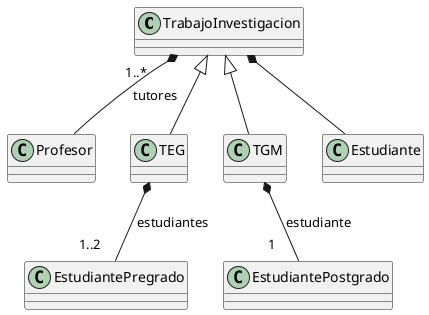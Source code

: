 @startuml teg-uml

class TrabajoInvestigacion
class Profesor

class TEG extends TrabajoInvestigacion
class TGM extends TrabajoInvestigacion

class EstudiantePregrado 

class EstudiantePostgrado 

TrabajoInvestigacion "1..*     " *--  Profesor: tutores
TrabajoInvestigacion *-- Estudiante
TEG *-- "1..2    "EstudiantePregrado: estudiantes
TGM *-- "1     "EstudiantePostgrado: estudiante

@enduml